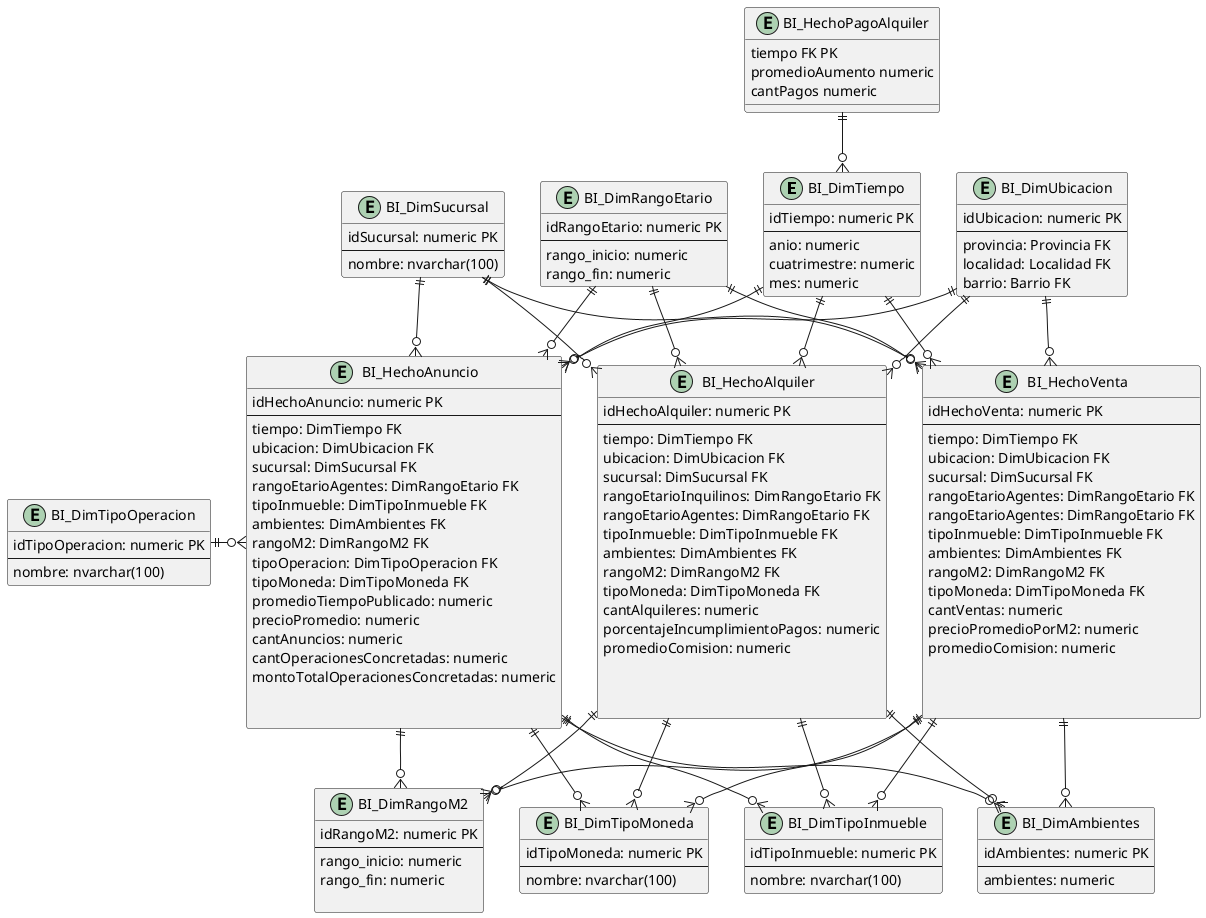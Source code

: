 @startuml BI_Model

' Dimensiones
entity BI_DimTiempo {
    idTiempo: numeric PK
    --
    anio: numeric
    cuatrimestre: numeric
    mes: numeric
}

entity BI_DimUbicacion {
    idUbicacion: numeric PK
    --
    provincia: Provincia FK
    localidad: Localidad FK
    barrio: Barrio FK
}

entity BI_DimSucursal {
    idSucursal: numeric PK
    --
    nombre: nvarchar(100)
}

entity BI_DimRangoEtario {
    idRangoEtario: numeric PK
    --
    rango_inicio: numeric
    rango_fin: numeric
}

entity BI_DimTipoInmueble {
    idTipoInmueble: numeric PK
    --
    nombre: nvarchar(100)
}

entity BI_DimAmbientes {
    idAmbientes: numeric PK
    --
    ambientes: numeric
}

entity BI_DimRangoM2 {
    idRangoM2: numeric PK
    --
    rango_inicio: numeric
    rango_fin: numeric

}

entity BI_DimTipoOperacion {
    idTipoOperacion: numeric PK
    --
    nombre: nvarchar(100)
}

entity BI_DimTipoMoneda {
    idTipoMoneda: numeric PK
    --
    nombre: nvarchar(100)
}

' Hechos
entity BI_HechoAnuncio {
    idHechoAnuncio: numeric PK
    --
    tiempo: DimTiempo FK
    ubicacion: DimUbicacion FK
    sucursal: DimSucursal FK
    rangoEtarioAgentes: DimRangoEtario FK
    tipoInmueble: DimTipoInmueble FK
    ambientes: DimAmbientes FK
    rangoM2: DimRangoM2 FK
    tipoOperacion: DimTipoOperacion FK
    tipoMoneda: DimTipoMoneda FK
    promedioTiempoPublicado: numeric
    precioPromedio: numeric
    cantAnuncios: numeric
    cantOperacionesConcretadas: numeric
    montoTotalOperacionesConcretadas: numeric
    

}

entity BI_HechoAlquiler {
    idHechoAlquiler: numeric PK
    --
    tiempo: DimTiempo FK
    ubicacion: DimUbicacion FK
    sucursal: DimSucursal FK
    rangoEtarioInquilinos: DimRangoEtario FK
    rangoEtarioAgentes: DimRangoEtario FK
    tipoInmueble: DimTipoInmueble FK
    ambientes: DimAmbientes FK
    rangoM2: DimRangoM2 FK
    tipoMoneda: DimTipoMoneda FK
    cantAlquileres: numeric
    porcentajeIncumplimientoPagos: numeric
    promedioComision: numeric
    


}

entity BI_HechoVenta {
    idHechoVenta: numeric PK
    --
    tiempo: DimTiempo FK
    ubicacion: DimUbicacion FK
    sucursal: DimSucursal FK
    rangoEtarioAgentes: DimRangoEtario FK
    rangoEtarioAgentes: DimRangoEtario FK
    tipoInmueble: DimTipoInmueble FK
    ambientes: DimAmbientes FK
    rangoM2: DimRangoM2 FK
    tipoMoneda: DimTipoMoneda FK
    cantVentas: numeric
    precioPromedioPorM2: numeric
    promedioComision: numeric
    
    

}

entity BI_HechoPagoAlquiler {
    tiempo FK PK
    promedioAumento numeric
    cantPagos numeric
}


BI_HechoPagoAlquiler ||--o{ BI_DimTiempo

BI_DimTiempo ||--o{ BI_HechoAnuncio
BI_DimTiempo ||--o{ BI_HechoAlquiler
BI_DimTiempo ||--o{ BI_HechoVenta

BI_DimUbicacion ||--o{ BI_HechoAnuncio
BI_DimUbicacion ||--o{ BI_HechoAlquiler
BI_DimUbicacion ||--o{ BI_HechoVenta

BI_DimSucursal ||--o{ BI_HechoAnuncio
BI_DimSucursal ||--o{ BI_HechoAlquiler
BI_DimSucursal ||--o{ BI_HechoVenta

BI_DimRangoEtario ||--o{ BI_HechoAnuncio
BI_DimRangoEtario ||--o{ BI_HechoAlquiler
BI_DimRangoEtario ||--o{ BI_HechoVenta


BI_HechoAnuncio ||--o{ BI_DimTipoInmueble
BI_HechoAlquiler ||--o{ BI_DimTipoInmueble
BI_HechoVenta ||--o{ BI_DimTipoInmueble


BI_HechoAnuncio ||--o{ BI_DimAmbientes
BI_HechoAlquiler ||--o{ BI_DimAmbientes
BI_HechoVenta ||--o{ BI_DimAmbientes

BI_HechoAnuncio ||--o{ BI_DimRangoM2
BI_HechoAlquiler ||--o{ BI_DimRangoM2
BI_HechoVenta ||--o{ BI_DimRangoM2

BI_HechoAnuncio ||--o{ BI_DimTipoMoneda
BI_HechoAlquiler ||--o{ BI_DimTipoMoneda
BI_HechoVenta ||--o{ BI_DimTipoMoneda

BI_DimTipoOperacion ||-o{ BI_HechoAnuncio


@enduml

